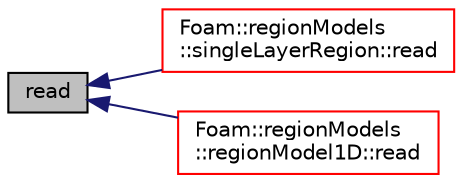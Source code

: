 digraph "read"
{
  bgcolor="transparent";
  edge [fontname="Helvetica",fontsize="10",labelfontname="Helvetica",labelfontsize="10"];
  node [fontname="Helvetica",fontsize="10",shape=record];
  rankdir="LR";
  Node1 [label="read",height=0.2,width=0.4,color="black", fillcolor="grey75", style="filled", fontcolor="black"];
  Node1 -> Node2 [dir="back",color="midnightblue",fontsize="10",style="solid",fontname="Helvetica"];
  Node2 [label="Foam::regionModels\l::singleLayerRegion::read",height=0.2,width=0.4,color="red",URL="$a02384.html#af816873151ddb0126e98bb2f914d8ed5",tooltip="Read control parameters from dictionary. "];
  Node1 -> Node3 [dir="back",color="midnightblue",fontsize="10",style="solid",fontname="Helvetica"];
  Node3 [label="Foam::regionModels\l::regionModel1D::read",height=0.2,width=0.4,color="red",URL="$a02181.html#af816873151ddb0126e98bb2f914d8ed5",tooltip="Read control parameters from dictionary. "];
}
